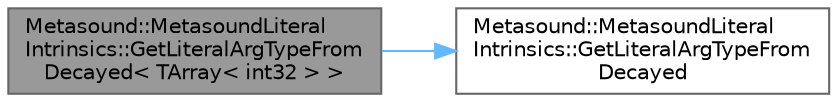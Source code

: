 digraph "Metasound::MetasoundLiteralIntrinsics::GetLiteralArgTypeFromDecayed&lt; TArray&lt; int32 &gt; &gt;"
{
 // INTERACTIVE_SVG=YES
 // LATEX_PDF_SIZE
  bgcolor="transparent";
  edge [fontname=Helvetica,fontsize=10,labelfontname=Helvetica,labelfontsize=10];
  node [fontname=Helvetica,fontsize=10,shape=box,height=0.2,width=0.4];
  rankdir="LR";
  Node1 [id="Node000001",label="Metasound::MetasoundLiteral\lIntrinsics::GetLiteralArgTypeFrom\lDecayed\< TArray\< int32 \> \>",height=0.2,width=0.4,color="gray40", fillcolor="grey60", style="filled", fontcolor="black",tooltip=" "];
  Node1 -> Node2 [id="edge1_Node000001_Node000002",color="steelblue1",style="solid",tooltip=" "];
  Node2 [id="Node000002",label="Metasound::MetasoundLiteral\lIntrinsics::GetLiteralArgTypeFrom\lDecayed",height=0.2,width=0.4,color="grey40", fillcolor="white", style="filled",URL="$d8/d2a/namespaceMetasound_1_1MetasoundLiteralIntrinsics.html#af1392de544d255a4946aab569cab0a47",tooltip=" "];
}
